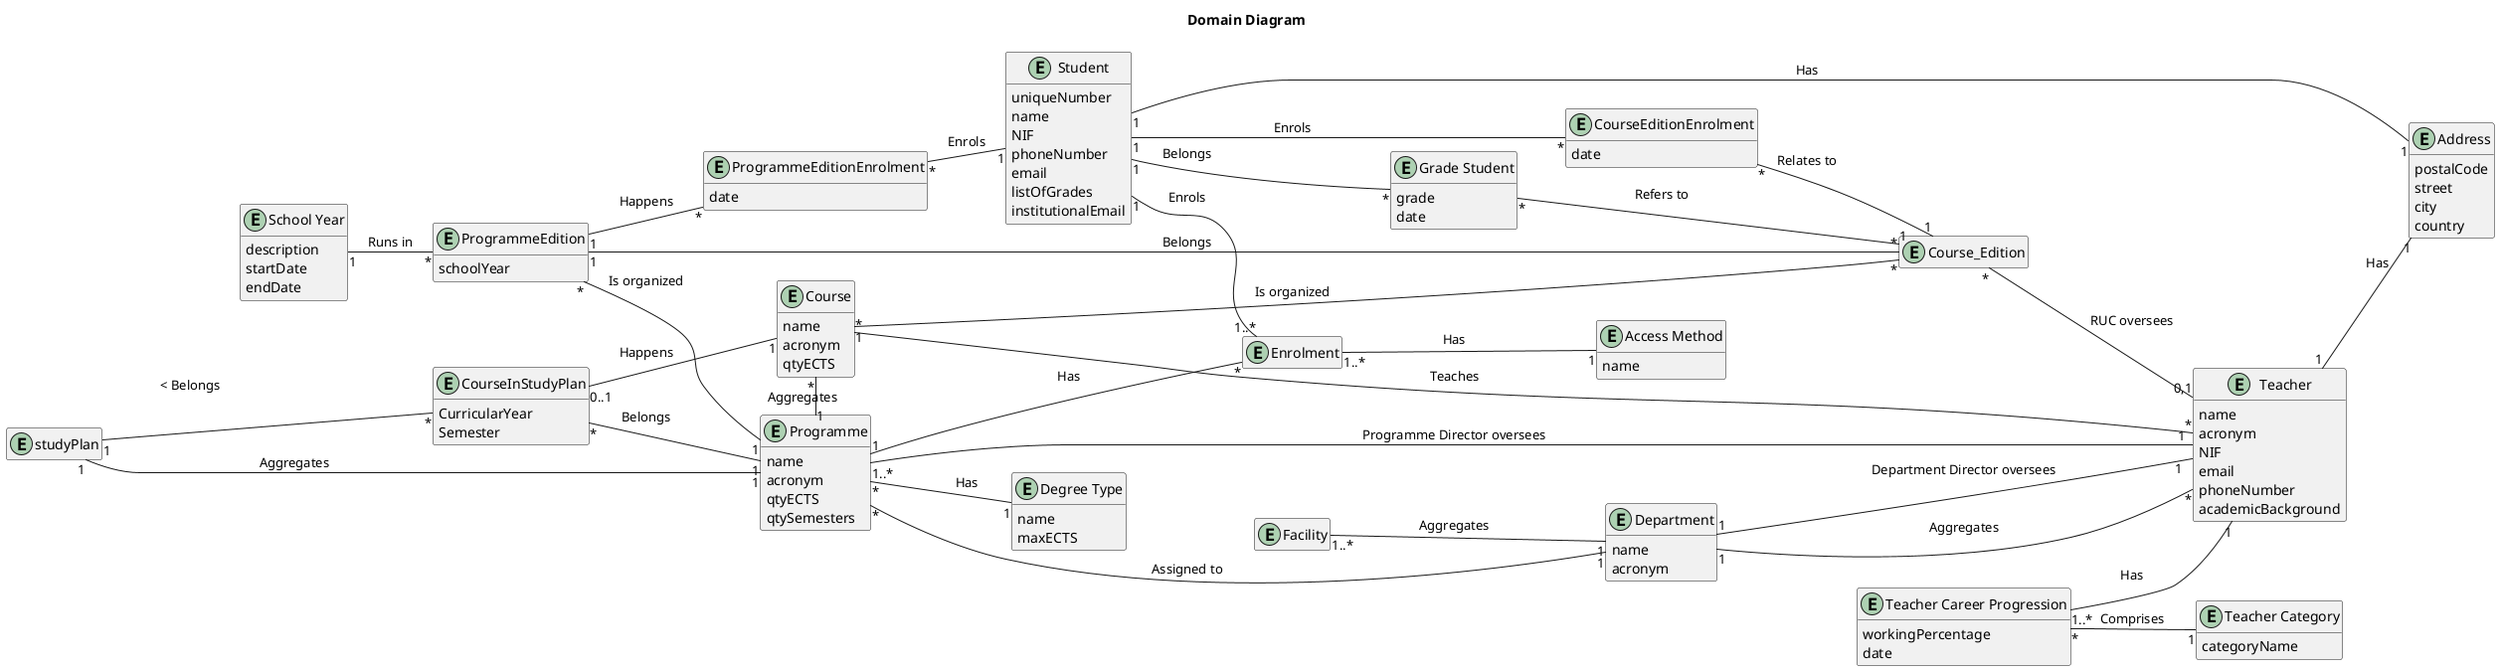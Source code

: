 @startuml
!pragma layout smetana
skinparam linetype polyline
left to right direction
hide empty methods
hide empty members
title "Domain Diagram"

' Entities
entity Facility {
}

entity "School Year" {
  description
  startDate
  endDate
}

entity Department {
  name
  acronym
}

entity Course {
  name
  acronym
  qtyECTS
}

entity Course_Edition {
}

entity Address {
  postalCode
  street
  city
  country
}

entity "Teacher Category" {
  categoryName
}

entity Teacher {
  name
  acronym
  NIF
  email
  phoneNumber
  academicBackground
}

entity Programme {
  name
  acronym
  qtyECTS
  qtySemesters
}

entity ProgrammeEdition {
  schoolYear
}
entity Enrolment {
}

entity ProgrammeEditionEnrolment {
   date
}

entity CourseEditionEnrolment {
   date
}

entity Student {
  uniqueNumber
  name
  NIF
  phoneNumber
  email
  listOfGrades
  institutionalEmail
}

entity "Degree Type" {
  name
  maxECTS
}

entity "Access Method" {
  name
}

entity "Grade Student" {
  grade
  date
}

entity "studyPlan" {
}

entity "Teacher Career Progression" {
  workingPercentage
  date
}

entity "CourseInStudyPlan" {
  CurricularYear
  Semester
}


Facility "1..*" -- "1" Department : Aggregates <
Department "1" --- "1   " Teacher : Department Director oversees <
Department "1" --- "*" Teacher : Aggregates >
Course "*" -- "*" Teacher : Teaches <
Course_Edition "*" -- "0,1" Teacher : RUC oversees <
Course "1" ----- "*" Course_Edition : > Is organized
Programme "1" -left- "*" Course : > Aggregates
Programme "1" --up-- "1" "studyPlan" : > Aggregates
"CourseInStudyPlan" "*" -- "1" Programme : > Belongs
"studyPlan" "1" ---- "*" "CourseInStudyPlan" : \n\n< Belongs\n\n
"CourseInStudyPlan" "0..1" -- "1" Course : < Happens
ProgrammeEdition "1" -- "*" Course_Edition : < Belongs
"School Year" "1" -- "*" ProgrammeEdition : < Runs in
Address "1" -up- "1" Student : Has <
Teacher "1" -- "1" Address : Has >
"Teacher Career Progression" "*" -- "1" "Teacher Category" : Comprises >
Programme "1" -- "*" Enrolment : Has >
ProgrammeEdition "*" -- "1" Programme : < Is organized
ProgrammeEdition "1" -- "*" ProgrammeEditionEnrolment : < Happens
ProgrammeEditionEnrolment "*" -- "1" Student : < Enrols
Student "1" --- "*" CourseEditionEnrolment : > Enrols
CourseEditionEnrolment "*" -- "1" Course_Edition : > Relates to
Programme "*" -- "1" Department : Assigned to >
Student "1" -- "*" "Grade Student" : < Belongs
"Grade Student" "*" -- "1" Course_Edition : > Refers to

Programme "1..*" -- "1  " Teacher : Programme Director oversees <
Programme "*" -- "1" "Degree Type" : Has >
Student "1" -- "1..*" Enrolment : Enrols >
Enrolment "1..*" -- "1" "Access Method" : Has >
"Teacher Career Progression" "1..*" -- "1" "Teacher" : Has <
@enduml